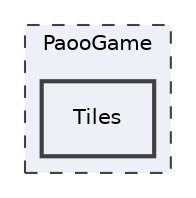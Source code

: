 digraph "PaooGame/Tiles"
{
 // LATEX_PDF_SIZE
  edge [fontname="Helvetica",fontsize="10",labelfontname="Helvetica",labelfontsize="10"];
  node [fontname="Helvetica",fontsize="10",shape=record];
  compound=true
  subgraph clusterdir_b74d128e4f73e7cbb693cd984ddee52f {
    graph [ bgcolor="#edf0f7", pencolor="grey25", style="filled,dashed,", label="PaooGame", fontname="Helvetica", fontsize="10", URL="dir_b74d128e4f73e7cbb693cd984ddee52f.html"]
  dir_59e6cd13c46eb01b2da1a372f908123c [shape=box, label="Tiles", style="filled,bold,", fillcolor="#edf0f7", color="grey25", URL="dir_59e6cd13c46eb01b2da1a372f908123c.html"];
  }
}
